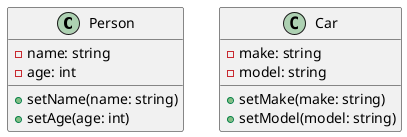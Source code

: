 @startuml item
class Person {
  - name: string
  - age: int
  + setName(name: string)
  + setAge(age: int)
}

class Car {
  - make: string
  - model: string
  + setMake(make: string)
  + setModel(model: string)
}
@enduml